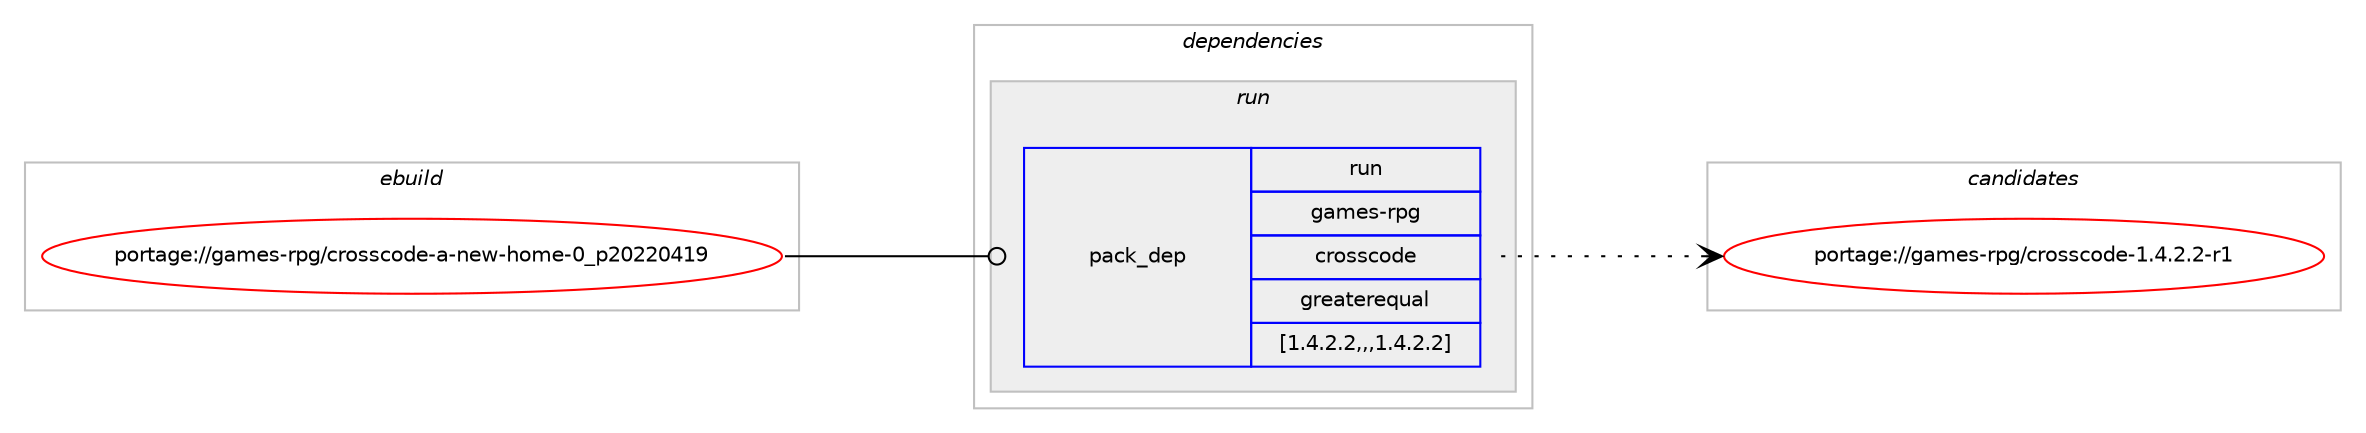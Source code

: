 digraph prolog {

# *************
# Graph options
# *************

newrank=true;
concentrate=true;
compound=true;
graph [rankdir=LR,fontname=Helvetica,fontsize=10,ranksep=1.5];#, ranksep=2.5, nodesep=0.2];
edge  [arrowhead=vee];
node  [fontname=Helvetica,fontsize=10];

# **********
# The ebuild
# **********

subgraph cluster_leftcol {
color=gray;
rank=same;
label=<<i>ebuild</i>>;
id [label="portage://games-rpg/crosscode-a-new-home-0_p20220419", color=red, width=4, href="../games-rpg/crosscode-a-new-home-0_p20220419.svg"];
}

# ****************
# The dependencies
# ****************

subgraph cluster_midcol {
color=gray;
label=<<i>dependencies</i>>;
subgraph cluster_compile {
fillcolor="#eeeeee";
style=filled;
label=<<i>compile</i>>;
}
subgraph cluster_compileandrun {
fillcolor="#eeeeee";
style=filled;
label=<<i>compile and run</i>>;
}
subgraph cluster_run {
fillcolor="#eeeeee";
style=filled;
label=<<i>run</i>>;
subgraph pack166096 {
dependency231763 [label=<<TABLE BORDER="0" CELLBORDER="1" CELLSPACING="0" CELLPADDING="4" WIDTH="220"><TR><TD ROWSPAN="6" CELLPADDING="30">pack_dep</TD></TR><TR><TD WIDTH="110">run</TD></TR><TR><TD>games-rpg</TD></TR><TR><TD>crosscode</TD></TR><TR><TD>greaterequal</TD></TR><TR><TD>[1.4.2.2,,,1.4.2.2]</TD></TR></TABLE>>, shape=none, color=blue];
}
id:e -> dependency231763:w [weight=20,style="solid",arrowhead="odot"];
}
}

# **************
# The candidates
# **************

subgraph cluster_choices {
rank=same;
color=gray;
label=<<i>candidates</i>>;

subgraph choice166096 {
color=black;
nodesep=1;
choice103971091011154511411210347991141111151159911110010145494652465046504511449 [label="portage://games-rpg/crosscode-1.4.2.2-r1", color=red, width=4,href="../games-rpg/crosscode-1.4.2.2-r1.svg"];
dependency231763:e -> choice103971091011154511411210347991141111151159911110010145494652465046504511449:w [style=dotted,weight="100"];
}
}

}
